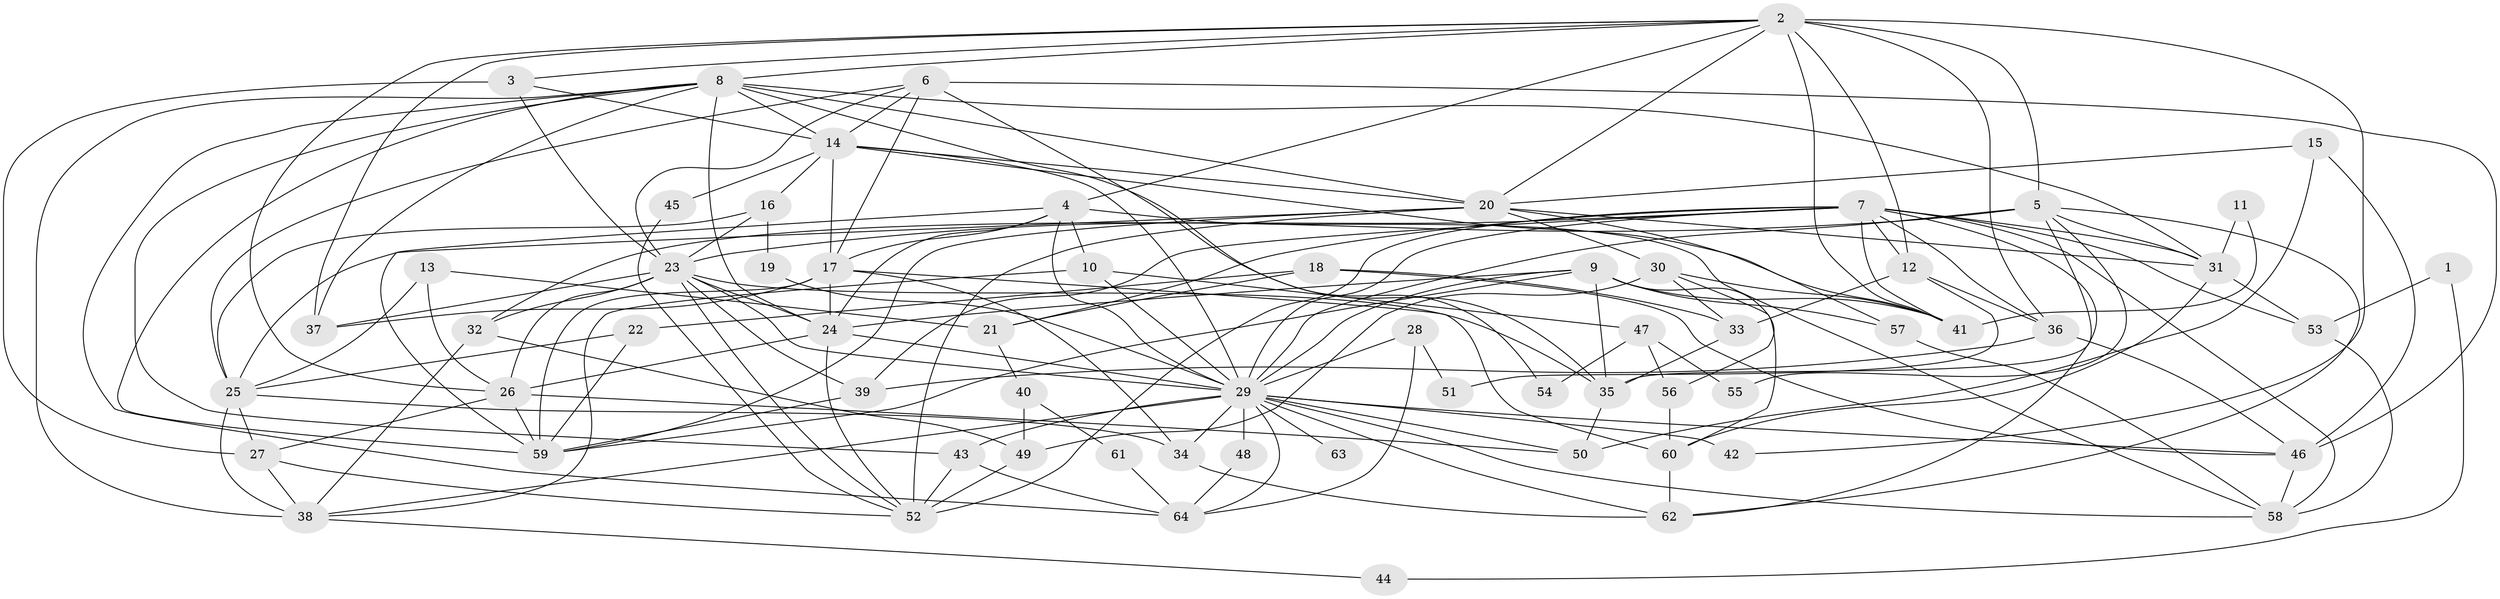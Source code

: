 // original degree distribution, {3: 0.2992125984251969, 4: 0.23622047244094488, 2: 0.12598425196850394, 6: 0.10236220472440945, 5: 0.1889763779527559, 7: 0.03937007874015748, 9: 0.007874015748031496}
// Generated by graph-tools (version 1.1) at 2025/36/03/09/25 02:36:16]
// undirected, 64 vertices, 169 edges
graph export_dot {
graph [start="1"]
  node [color=gray90,style=filled];
  1;
  2;
  3;
  4;
  5;
  6;
  7;
  8;
  9;
  10;
  11;
  12;
  13;
  14;
  15;
  16;
  17;
  18;
  19;
  20;
  21;
  22;
  23;
  24;
  25;
  26;
  27;
  28;
  29;
  30;
  31;
  32;
  33;
  34;
  35;
  36;
  37;
  38;
  39;
  40;
  41;
  42;
  43;
  44;
  45;
  46;
  47;
  48;
  49;
  50;
  51;
  52;
  53;
  54;
  55;
  56;
  57;
  58;
  59;
  60;
  61;
  62;
  63;
  64;
  1 -- 44 [weight=1.0];
  1 -- 53 [weight=1.0];
  2 -- 3 [weight=1.0];
  2 -- 4 [weight=1.0];
  2 -- 5 [weight=1.0];
  2 -- 8 [weight=1.0];
  2 -- 12 [weight=1.0];
  2 -- 20 [weight=2.0];
  2 -- 26 [weight=1.0];
  2 -- 36 [weight=1.0];
  2 -- 37 [weight=1.0];
  2 -- 41 [weight=2.0];
  2 -- 42 [weight=1.0];
  3 -- 14 [weight=1.0];
  3 -- 23 [weight=1.0];
  3 -- 27 [weight=1.0];
  4 -- 10 [weight=1.0];
  4 -- 17 [weight=1.0];
  4 -- 24 [weight=1.0];
  4 -- 29 [weight=1.0];
  4 -- 58 [weight=1.0];
  4 -- 59 [weight=1.0];
  5 -- 23 [weight=1.0];
  5 -- 29 [weight=1.0];
  5 -- 31 [weight=2.0];
  5 -- 35 [weight=1.0];
  5 -- 55 [weight=1.0];
  5 -- 62 [weight=1.0];
  6 -- 14 [weight=1.0];
  6 -- 17 [weight=1.0];
  6 -- 23 [weight=1.0];
  6 -- 25 [weight=1.0];
  6 -- 46 [weight=1.0];
  6 -- 54 [weight=1.0];
  7 -- 12 [weight=1.0];
  7 -- 21 [weight=1.0];
  7 -- 29 [weight=1.0];
  7 -- 31 [weight=1.0];
  7 -- 32 [weight=1.0];
  7 -- 36 [weight=1.0];
  7 -- 39 [weight=1.0];
  7 -- 41 [weight=1.0];
  7 -- 52 [weight=2.0];
  7 -- 53 [weight=1.0];
  7 -- 58 [weight=1.0];
  7 -- 62 [weight=1.0];
  8 -- 14 [weight=1.0];
  8 -- 20 [weight=1.0];
  8 -- 24 [weight=2.0];
  8 -- 31 [weight=1.0];
  8 -- 35 [weight=1.0];
  8 -- 37 [weight=1.0];
  8 -- 38 [weight=1.0];
  8 -- 43 [weight=1.0];
  8 -- 59 [weight=1.0];
  8 -- 64 [weight=1.0];
  9 -- 24 [weight=1.0];
  9 -- 29 [weight=1.0];
  9 -- 35 [weight=1.0];
  9 -- 41 [weight=1.0];
  9 -- 57 [weight=1.0];
  9 -- 59 [weight=1.0];
  9 -- 60 [weight=1.0];
  10 -- 29 [weight=2.0];
  10 -- 38 [weight=1.0];
  10 -- 47 [weight=1.0];
  11 -- 31 [weight=1.0];
  11 -- 41 [weight=1.0];
  12 -- 33 [weight=1.0];
  12 -- 36 [weight=1.0];
  12 -- 51 [weight=1.0];
  13 -- 21 [weight=1.0];
  13 -- 25 [weight=1.0];
  13 -- 26 [weight=1.0];
  14 -- 16 [weight=1.0];
  14 -- 17 [weight=1.0];
  14 -- 20 [weight=1.0];
  14 -- 29 [weight=1.0];
  14 -- 41 [weight=1.0];
  14 -- 45 [weight=1.0];
  15 -- 20 [weight=1.0];
  15 -- 46 [weight=1.0];
  15 -- 50 [weight=1.0];
  16 -- 19 [weight=1.0];
  16 -- 23 [weight=1.0];
  16 -- 25 [weight=2.0];
  17 -- 24 [weight=1.0];
  17 -- 34 [weight=1.0];
  17 -- 37 [weight=1.0];
  17 -- 59 [weight=1.0];
  17 -- 60 [weight=1.0];
  18 -- 21 [weight=1.0];
  18 -- 22 [weight=1.0];
  18 -- 33 [weight=1.0];
  18 -- 46 [weight=1.0];
  19 -- 29 [weight=1.0];
  20 -- 25 [weight=2.0];
  20 -- 30 [weight=2.0];
  20 -- 31 [weight=1.0];
  20 -- 52 [weight=2.0];
  20 -- 57 [weight=1.0];
  20 -- 59 [weight=1.0];
  21 -- 40 [weight=1.0];
  22 -- 25 [weight=1.0];
  22 -- 59 [weight=1.0];
  23 -- 24 [weight=1.0];
  23 -- 26 [weight=1.0];
  23 -- 29 [weight=1.0];
  23 -- 32 [weight=1.0];
  23 -- 35 [weight=1.0];
  23 -- 37 [weight=1.0];
  23 -- 39 [weight=1.0];
  23 -- 52 [weight=1.0];
  24 -- 26 [weight=1.0];
  24 -- 29 [weight=2.0];
  24 -- 52 [weight=1.0];
  25 -- 27 [weight=2.0];
  25 -- 34 [weight=1.0];
  25 -- 38 [weight=1.0];
  26 -- 27 [weight=1.0];
  26 -- 50 [weight=1.0];
  26 -- 59 [weight=1.0];
  27 -- 38 [weight=1.0];
  27 -- 52 [weight=1.0];
  28 -- 29 [weight=1.0];
  28 -- 51 [weight=1.0];
  28 -- 64 [weight=1.0];
  29 -- 34 [weight=1.0];
  29 -- 38 [weight=1.0];
  29 -- 42 [weight=2.0];
  29 -- 43 [weight=1.0];
  29 -- 46 [weight=1.0];
  29 -- 48 [weight=1.0];
  29 -- 50 [weight=1.0];
  29 -- 58 [weight=1.0];
  29 -- 62 [weight=1.0];
  29 -- 63 [weight=2.0];
  29 -- 64 [weight=1.0];
  30 -- 33 [weight=1.0];
  30 -- 41 [weight=1.0];
  30 -- 49 [weight=1.0];
  30 -- 56 [weight=1.0];
  31 -- 53 [weight=1.0];
  31 -- 60 [weight=1.0];
  32 -- 38 [weight=1.0];
  32 -- 49 [weight=1.0];
  33 -- 35 [weight=1.0];
  34 -- 62 [weight=1.0];
  35 -- 50 [weight=1.0];
  36 -- 39 [weight=1.0];
  36 -- 46 [weight=3.0];
  38 -- 44 [weight=1.0];
  39 -- 59 [weight=1.0];
  40 -- 49 [weight=1.0];
  40 -- 61 [weight=1.0];
  43 -- 52 [weight=1.0];
  43 -- 64 [weight=1.0];
  45 -- 52 [weight=1.0];
  46 -- 58 [weight=1.0];
  47 -- 54 [weight=1.0];
  47 -- 55 [weight=1.0];
  47 -- 56 [weight=1.0];
  48 -- 64 [weight=1.0];
  49 -- 52 [weight=1.0];
  53 -- 58 [weight=1.0];
  56 -- 60 [weight=1.0];
  57 -- 58 [weight=1.0];
  60 -- 62 [weight=1.0];
  61 -- 64 [weight=1.0];
}
